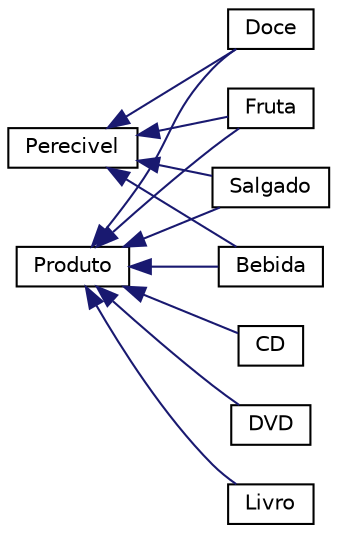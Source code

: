 digraph "Gráfico de Hierarquia de Classes"
{
  edge [fontname="Helvetica",fontsize="10",labelfontname="Helvetica",labelfontsize="10"];
  node [fontname="Helvetica",fontsize="10",shape=record];
  rankdir="LR";
  Node1 [label="Perecivel",height=0.2,width=0.4,color="black", fillcolor="white", style="filled",URL="$classPerecivel.html",tooltip="Classe que representa um produto perecivel. "];
  Node1 -> Node2 [dir="back",color="midnightblue",fontsize="10",style="solid",fontname="Helvetica"];
  Node2 [label="Bebida",height=0.2,width=0.4,color="black", fillcolor="white", style="filled",URL="$classBebida.html",tooltip="Classe derivada que representa uma bebida. "];
  Node1 -> Node3 [dir="back",color="midnightblue",fontsize="10",style="solid",fontname="Helvetica"];
  Node3 [label="Doce",height=0.2,width=0.4,color="black", fillcolor="white", style="filled",URL="$classDoce.html",tooltip="Classe derivada que representa um Doce. "];
  Node1 -> Node4 [dir="back",color="midnightblue",fontsize="10",style="solid",fontname="Helvetica"];
  Node4 [label="Fruta",height=0.2,width=0.4,color="black", fillcolor="white", style="filled",URL="$classFruta.html",tooltip="Classe derivada que representa uma Fruta. "];
  Node1 -> Node5 [dir="back",color="midnightblue",fontsize="10",style="solid",fontname="Helvetica"];
  Node5 [label="Salgado",height=0.2,width=0.4,color="black", fillcolor="white", style="filled",URL="$classSalgado.html",tooltip="Classe derivada que representa um Salgado. "];
  Node6 [label="Produto",height=0.2,width=0.4,color="black", fillcolor="white", style="filled",URL="$classProduto.html",tooltip="Classe que representa um Produto. "];
  Node6 -> Node2 [dir="back",color="midnightblue",fontsize="10",style="solid",fontname="Helvetica"];
  Node6 -> Node7 [dir="back",color="midnightblue",fontsize="10",style="solid",fontname="Helvetica"];
  Node7 [label="CD",height=0.2,width=0.4,color="black", fillcolor="white", style="filled",URL="$classCD.html",tooltip="Classe derivada que representa um CD. "];
  Node6 -> Node3 [dir="back",color="midnightblue",fontsize="10",style="solid",fontname="Helvetica"];
  Node6 -> Node8 [dir="back",color="midnightblue",fontsize="10",style="solid",fontname="Helvetica"];
  Node8 [label="DVD",height=0.2,width=0.4,color="black", fillcolor="white", style="filled",URL="$classDVD.html",tooltip="Classe derivada que representa um DVD. "];
  Node6 -> Node4 [dir="back",color="midnightblue",fontsize="10",style="solid",fontname="Helvetica"];
  Node6 -> Node9 [dir="back",color="midnightblue",fontsize="10",style="solid",fontname="Helvetica"];
  Node9 [label="Livro",height=0.2,width=0.4,color="black", fillcolor="white", style="filled",URL="$classLivro.html",tooltip="Classe derivada que representa um Livro. "];
  Node6 -> Node5 [dir="back",color="midnightblue",fontsize="10",style="solid",fontname="Helvetica"];
}
